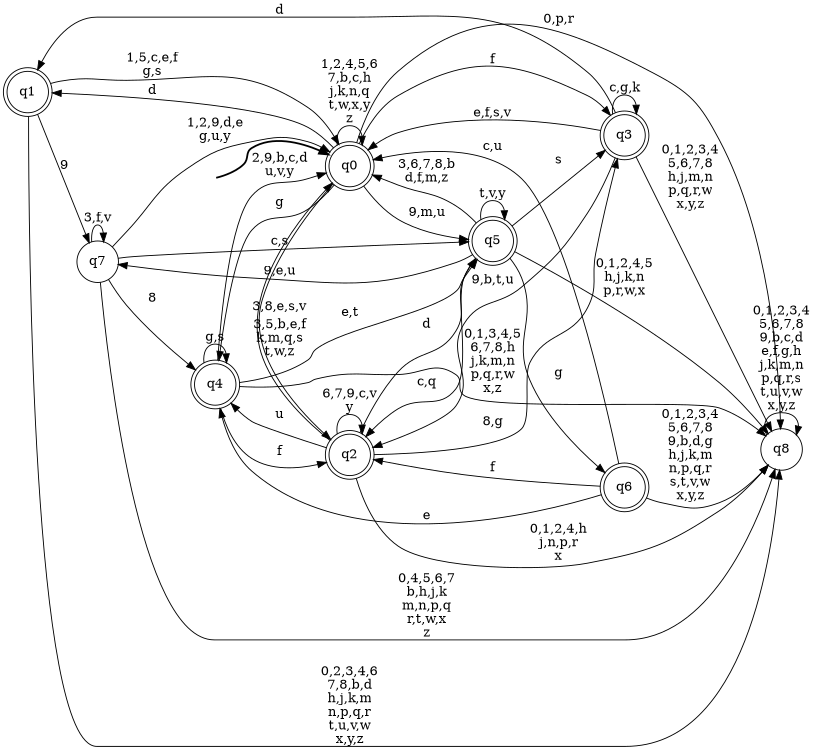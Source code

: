 digraph BlueStar {
__start0 [style = invis, shape = none, label = "", width = 0, height = 0];

rankdir=LR;
size="8,5";

s0 [style="rounded,filled", color="black", fillcolor="white" shape="doublecircle", label="q0"];
s1 [style="rounded,filled", color="black", fillcolor="white" shape="doublecircle", label="q1"];
s2 [style="rounded,filled", color="black", fillcolor="white" shape="doublecircle", label="q2"];
s3 [style="rounded,filled", color="black", fillcolor="white" shape="doublecircle", label="q3"];
s4 [style="rounded,filled", color="black", fillcolor="white" shape="doublecircle", label="q4"];
s5 [style="rounded,filled", color="black", fillcolor="white" shape="doublecircle", label="q5"];
s6 [style="rounded,filled", color="black", fillcolor="white" shape="doublecircle", label="q6"];
s7 [style="filled", color="black", fillcolor="white" shape="circle", label="q7"];
s8 [style="filled", color="black", fillcolor="white" shape="circle", label="q8"];
subgraph cluster_main { 
	graph [pad=".75", ranksep="0.15", nodesep="0.15"];
	 style=invis; 
	__start0 -> s0 [penwidth=2];
}
s0 -> s0 [label="1,2,4,5,6\n7,b,c,h\nj,k,n,q\nt,w,x,y\nz"];
s0 -> s1 [label="d"];
s0 -> s2 [label="3,8,e,s,v"];
s0 -> s3 [label="f"];
s0 -> s4 [label="g"];
s0 -> s5 [label="9,m,u"];
s0 -> s8 [label="0,p,r"];
s1 -> s0 [label="1,5,c,e,f\ng,s"];
s1 -> s7 [label="9"];
s1 -> s8 [label="0,2,3,4,6\n7,8,b,d\nh,j,k,m\nn,p,q,r\nt,u,v,w\nx,y,z"];
s2 -> s0 [label="3,5,b,e,f\nk,m,q,s\nt,w,z"];
s2 -> s2 [label="6,7,9,c,v\ny"];
s2 -> s3 [label="8,g"];
s2 -> s4 [label="u"];
s2 -> s5 [label="d"];
s2 -> s8 [label="0,1,2,4,h\nj,n,p,r\nx"];
s3 -> s0 [label="e,f,s,v"];
s3 -> s1 [label="d"];
s3 -> s2 [label="9,b,t,u"];
s3 -> s3 [label="c,g,k"];
s3 -> s8 [label="0,1,2,3,4\n5,6,7,8\nh,j,m,n\np,q,r,w\nx,y,z"];
s4 -> s0 [label="2,9,b,c,d\nu,v,y"];
s4 -> s2 [label="f"];
s4 -> s4 [label="g,s"];
s4 -> s5 [label="e,t"];
s4 -> s8 [label="0,1,3,4,5\n6,7,8,h\nj,k,m,n\np,q,r,w\nx,z"];
s5 -> s0 [label="3,6,7,8,b\nd,f,m,z"];
s5 -> s2 [label="c,q"];
s5 -> s3 [label="s"];
s5 -> s5 [label="t,v,y"];
s5 -> s6 [label="g"];
s5 -> s7 [label="9,e,u"];
s5 -> s8 [label="0,1,2,4,5\nh,j,k,n\np,r,w,x"];
s6 -> s0 [label="c,u"];
s6 -> s2 [label="f"];
s6 -> s4 [label="e"];
s6 -> s8 [label="0,1,2,3,4\n5,6,7,8\n9,b,d,g\nh,j,k,m\nn,p,q,r\ns,t,v,w\nx,y,z"];
s7 -> s0 [label="1,2,9,d,e\ng,u,y"];
s7 -> s4 [label="8"];
s7 -> s5 [label="c,s"];
s7 -> s7 [label="3,f,v"];
s7 -> s8 [label="0,4,5,6,7\nb,h,j,k\nm,n,p,q\nr,t,w,x\nz"];
s8 -> s8 [label="0,1,2,3,4\n5,6,7,8\n9,b,c,d\ne,f,g,h\nj,k,m,n\np,q,r,s\nt,u,v,w\nx,y,z"];

}